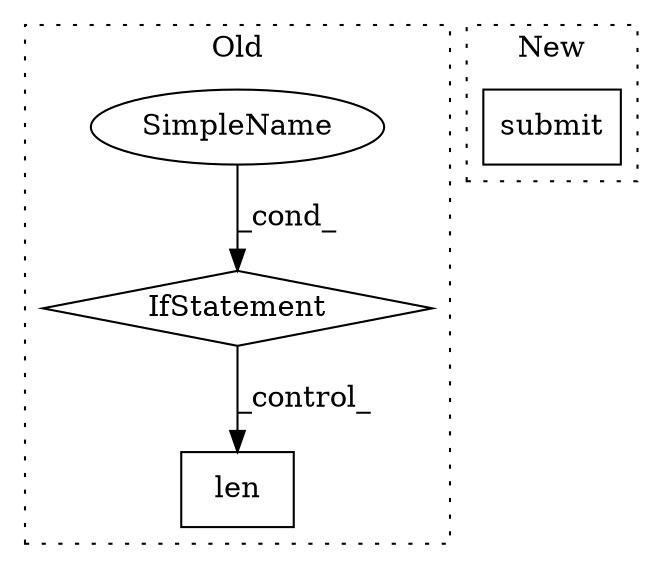 digraph G {
subgraph cluster0 {
1 [label="len" a="32" s="5061,5072" l="4,1" shape="box"];
3 [label="IfStatement" a="25" s="4764,4776" l="4,2" shape="diamond"];
4 [label="SimpleName" a="42" s="" l="" shape="ellipse"];
label = "Old";
style="dotted";
}
subgraph cluster1 {
2 [label="submit" a="32" s="4505,4543" l="7,1" shape="box"];
label = "New";
style="dotted";
}
3 -> 1 [label="_control_"];
4 -> 3 [label="_cond_"];
}